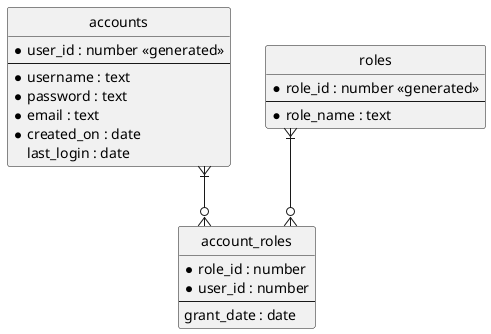 @startuml db

hide circle
skinparam linetype ortho

entity accounts {
  * user_id : number <<generated>>
  --
  * username : text
  * password : text
  * email : text
  * created_on : date
  last_login : date
}

entity roles {
  * role_id : number <<generated>>
  --
  * role_name : text
}

entity account_roles {
  * role_id : number
  * user_id : number
  --
  grant_date : date
}

accounts }|--o{ account_roles
roles }|--o{ account_roles

@enduml
